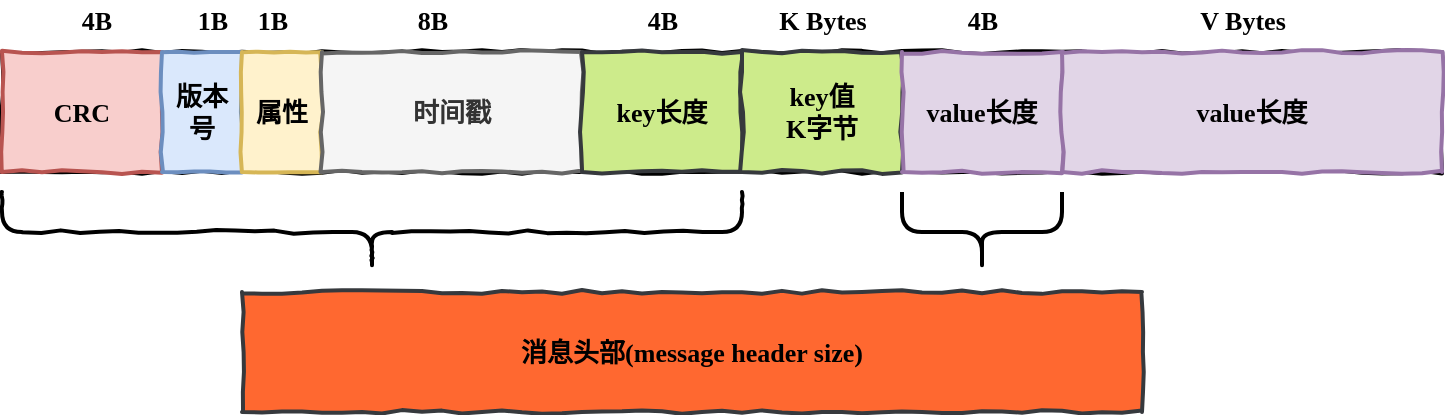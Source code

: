 <mxfile version="12.9.3" type="device"><diagram id="oWM54wa_3VRcxHt72TQC" name="第 1 页"><mxGraphModel dx="1086" dy="846" grid="1" gridSize="10" guides="1" tooltips="1" connect="1" arrows="1" fold="1" page="1" pageScale="1" pageWidth="827" pageHeight="1169" math="0" shadow="0"><root><mxCell id="0"/><mxCell id="1" parent="0"/><mxCell id="LwXLfjOO3NDuPUQQbiBc-1" value="" style="html=1;whiteSpace=wrap;comic=1;strokeWidth=2;fontFamily=Comic Sans MS;fontStyle=1;fontSize=13;" vertex="1" parent="1"><mxGeometry x="70" y="250" width="720" height="60" as="geometry"/></mxCell><mxCell id="LwXLfjOO3NDuPUQQbiBc-2" value="CRC" style="html=1;whiteSpace=wrap;comic=1;strokeWidth=2;fontFamily=Comic Sans MS;fontStyle=1;fillColor=#f8cecc;strokeColor=#b85450;fontSize=13;" vertex="1" parent="1"><mxGeometry x="70" y="250" width="80" height="60" as="geometry"/></mxCell><mxCell id="LwXLfjOO3NDuPUQQbiBc-3" value="版本号" style="html=1;whiteSpace=wrap;comic=1;strokeWidth=2;fontFamily=Comic Sans MS;fontStyle=1;fillColor=#dae8fc;strokeColor=#6c8ebf;fontSize=13;" vertex="1" parent="1"><mxGeometry x="150" y="250" width="40" height="60" as="geometry"/></mxCell><mxCell id="LwXLfjOO3NDuPUQQbiBc-4" value="属性" style="html=1;whiteSpace=wrap;comic=1;strokeWidth=2;fontFamily=Comic Sans MS;fontStyle=1;fillColor=#fff2cc;strokeColor=#d6b656;fontSize=13;" vertex="1" parent="1"><mxGeometry x="190" y="250" width="40" height="60" as="geometry"/></mxCell><mxCell id="LwXLfjOO3NDuPUQQbiBc-6" value="时间戳" style="html=1;whiteSpace=wrap;comic=1;strokeWidth=2;fontFamily=Comic Sans MS;fontStyle=1;fillColor=#f5f5f5;strokeColor=#666666;fontColor=#333333;fontSize=13;" vertex="1" parent="1"><mxGeometry x="230" y="250" width="130" height="60" as="geometry"/></mxCell><mxCell id="LwXLfjOO3NDuPUQQbiBc-7" value="key长度" style="html=1;whiteSpace=wrap;comic=1;strokeWidth=2;fontFamily=Comic Sans MS;fontStyle=1;fillColor=#cdeb8b;strokeColor=#36393d;fontSize=13;" vertex="1" parent="1"><mxGeometry x="360" y="250" width="80" height="60" as="geometry"/></mxCell><mxCell id="LwXLfjOO3NDuPUQQbiBc-8" value="key值&lt;br style=&quot;font-size: 13px;&quot;&gt;K字节" style="html=1;whiteSpace=wrap;comic=1;strokeWidth=2;fontFamily=Comic Sans MS;fontStyle=1;fillColor=#cdeb8b;strokeColor=#36393d;fontSize=13;" vertex="1" parent="1"><mxGeometry x="440" y="250" width="80" height="60" as="geometry"/></mxCell><mxCell id="LwXLfjOO3NDuPUQQbiBc-9" value="value长度" style="html=1;whiteSpace=wrap;comic=1;strokeWidth=2;fontFamily=Comic Sans MS;fontStyle=1;fillColor=#e1d5e7;strokeColor=#9673a6;fontSize=13;" vertex="1" parent="1"><mxGeometry x="520" y="250" width="80" height="60" as="geometry"/></mxCell><mxCell id="LwXLfjOO3NDuPUQQbiBc-10" value="value长度" style="html=1;whiteSpace=wrap;comic=1;strokeWidth=2;fontFamily=Comic Sans MS;fontStyle=1;fillColor=#e1d5e7;strokeColor=#9673a6;fontSize=13;" vertex="1" parent="1"><mxGeometry x="600" y="250" width="190" height="60" as="geometry"/></mxCell><mxCell id="LwXLfjOO3NDuPUQQbiBc-11" value="4B" style="text;html=1;align=center;verticalAlign=middle;resizable=0;points=[];autosize=1;fontFamily=Comic Sans MS;fontStyle=1;fontSize=13;" vertex="1" parent="1"><mxGeometry x="102" y="224" width="30" height="20" as="geometry"/></mxCell><mxCell id="LwXLfjOO3NDuPUQQbiBc-12" value="1B" style="text;html=1;align=center;verticalAlign=middle;resizable=0;points=[];autosize=1;fontFamily=Comic Sans MS;fontStyle=1;fontSize=13;" vertex="1" parent="1"><mxGeometry x="160" y="224" width="30" height="20" as="geometry"/></mxCell><mxCell id="LwXLfjOO3NDuPUQQbiBc-15" value="1B" style="text;html=1;align=center;verticalAlign=middle;resizable=0;points=[];autosize=1;fontFamily=Comic Sans MS;fontStyle=1;fontSize=13;" vertex="1" parent="1"><mxGeometry x="190" y="224" width="30" height="20" as="geometry"/></mxCell><mxCell id="LwXLfjOO3NDuPUQQbiBc-16" value="8B" style="text;html=1;align=center;verticalAlign=middle;resizable=0;points=[];autosize=1;fontFamily=Comic Sans MS;fontStyle=1;fontSize=13;" vertex="1" parent="1"><mxGeometry x="270" y="224" width="30" height="20" as="geometry"/></mxCell><mxCell id="LwXLfjOO3NDuPUQQbiBc-17" value="4B" style="text;html=1;align=center;verticalAlign=middle;resizable=0;points=[];autosize=1;fontFamily=Comic Sans MS;fontStyle=1;fontSize=13;" vertex="1" parent="1"><mxGeometry x="385" y="224" width="30" height="20" as="geometry"/></mxCell><mxCell id="LwXLfjOO3NDuPUQQbiBc-18" value="K Bytes" style="text;html=1;align=center;verticalAlign=middle;resizable=0;points=[];autosize=1;fontFamily=Comic Sans MS;fontStyle=1;fontSize=13;" vertex="1" parent="1"><mxGeometry x="450" y="224" width="60" height="20" as="geometry"/></mxCell><mxCell id="LwXLfjOO3NDuPUQQbiBc-19" value="4B" style="text;html=1;align=center;verticalAlign=middle;resizable=0;points=[];autosize=1;fontFamily=Comic Sans MS;fontStyle=1;fontSize=13;" vertex="1" parent="1"><mxGeometry x="545" y="224" width="30" height="20" as="geometry"/></mxCell><mxCell id="LwXLfjOO3NDuPUQQbiBc-20" value="V Bytes" style="text;html=1;align=center;verticalAlign=middle;resizable=0;points=[];autosize=1;fontFamily=Comic Sans MS;fontStyle=1;fontSize=13;" vertex="1" parent="1"><mxGeometry x="655" y="224" width="70" height="20" as="geometry"/></mxCell><mxCell id="LwXLfjOO3NDuPUQQbiBc-21" value="" style="shape=curlyBracket;whiteSpace=wrap;html=1;rounded=1;direction=north;fontFamily=Comic Sans MS;fontSize=13;strokeWidth=2;comic=1;" vertex="1" parent="1"><mxGeometry x="70" y="320" width="370" height="40" as="geometry"/></mxCell><mxCell id="LwXLfjOO3NDuPUQQbiBc-22" value="" style="shape=curlyBracket;whiteSpace=wrap;html=1;rounded=1;direction=north;fontFamily=Comic Sans MS;fontSize=13;strokeWidth=2;" vertex="1" parent="1"><mxGeometry x="520" y="320" width="80" height="40" as="geometry"/></mxCell><mxCell id="LwXLfjOO3NDuPUQQbiBc-23" value="消息头部(message header size)" style="html=1;whiteSpace=wrap;comic=1;strokeWidth=2;fontFamily=Comic Sans MS;fontStyle=1;fontSize=13;fillColor=#FF6830;strokeColor=#36393d;" vertex="1" parent="1"><mxGeometry x="190" y="370" width="450" height="60" as="geometry"/></mxCell></root></mxGraphModel></diagram></mxfile>